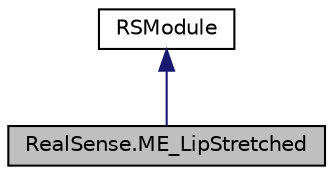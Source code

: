 digraph "RealSense.ME_LipStretched"
{
  edge [fontname="Helvetica",fontsize="10",labelfontname="Helvetica",labelfontsize="10"];
  node [fontname="Helvetica",fontsize="10",shape=record];
  Node0 [label="RealSense.ME_LipStretched",height=0.2,width=0.4,color="black", fillcolor="grey75", style="filled", fontcolor="black"];
  Node1 -> Node0 [dir="back",color="midnightblue",fontsize="10",style="solid"];
  Node1 [label="RSModule",height=0.2,width=0.4,color="black", fillcolor="white", style="filled",URL="$class_real_sense_1_1_r_s_module.html"];
}
